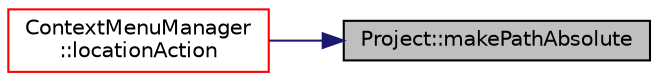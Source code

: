 digraph "Project::makePathAbsolute"
{
 // LATEX_PDF_SIZE
  edge [fontname="Helvetica",fontsize="10",labelfontname="Helvetica",labelfontsize="10"];
  node [fontname="Helvetica",fontsize="10",shape=record];
  rankdir="RL";
  Node1 [label="Project::makePathAbsolute",height=0.2,width=0.4,color="black", fillcolor="grey75", style="filled", fontcolor="black",tooltip=" "];
  Node1 -> Node2 [dir="back",color="midnightblue",fontsize="10",style="solid",fontname="Helvetica"];
  Node2 [label="ContextMenuManager\l::locationAction",height=0.2,width=0.4,color="red", fillcolor="white", style="filled",URL="$class_context_menu_manager.html#aaf4a94f22264585ff880fb6dac2f1bbb",tooltip=" "];
}
